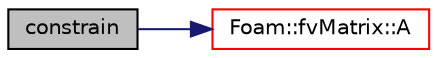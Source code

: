 digraph "constrain"
{
  bgcolor="transparent";
  edge [fontname="Helvetica",fontsize="10",labelfontname="Helvetica",labelfontsize="10"];
  node [fontname="Helvetica",fontsize="10",shape=record];
  rankdir="LR";
  Node762 [label="constrain",height=0.2,width=0.4,color="black", fillcolor="grey75", style="filled", fontcolor="black"];
  Node762 -> Node763 [color="midnightblue",fontsize="10",style="solid",fontname="Helvetica"];
  Node763 [label="Foam::fvMatrix::A",height=0.2,width=0.4,color="red",URL="$a23173.html#a0a5700c99b33f36165d0fbc6ba521bf3",tooltip="Return the central coefficient. "];
}

